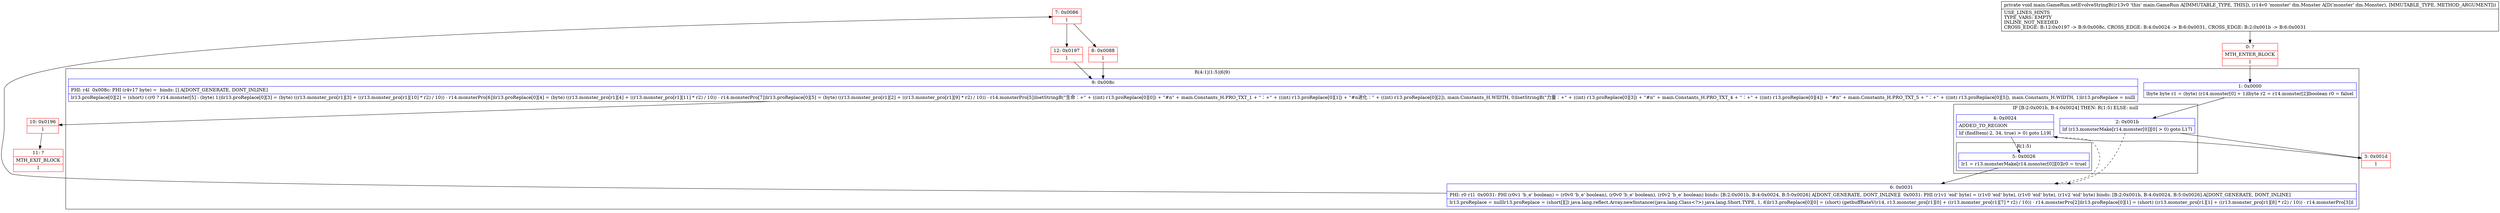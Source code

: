 digraph "CFG formain.GameRun.setEvolveStringB(Ldm\/Monster;)V" {
subgraph cluster_Region_1059163643 {
label = "R(4:1|(1:5)|6|9)";
node [shape=record,color=blue];
Node_1 [shape=record,label="{1\:\ 0x0000|lbyte byte r1 = (byte) (r14.monster[0] + 1)lbyte r2 = r14.monster[2]lboolean r0 = falsel}"];
subgraph cluster_IfRegion_643157923 {
label = "IF [B:2:0x001b, B:4:0x0024] THEN: R(1:5) ELSE: null";
node [shape=record,color=blue];
Node_2 [shape=record,label="{2\:\ 0x001b|lif (r13.monsterMake[r14.monster[0]][0] \> 0) goto L17l}"];
Node_4 [shape=record,label="{4\:\ 0x0024|ADDED_TO_REGION\l|lif (findItem(\-2, 34, true) \> 0) goto L19l}"];
subgraph cluster_Region_107041217 {
label = "R(1:5)";
node [shape=record,color=blue];
Node_5 [shape=record,label="{5\:\ 0x0026|lr1 = r13.monsterMake[r14.monster[0]][0]lr0 = truel}"];
}
}
Node_6 [shape=record,label="{6\:\ 0x0031|PHI: r0 r1l  0x0031: PHI (r0v1 'b_e' boolean) = (r0v0 'b_e' boolean), (r0v0 'b_e' boolean), (r0v2 'b_e' boolean) binds: [B:2:0x001b, B:4:0x0024, B:5:0x0026] A[DONT_GENERATE, DONT_INLINE]l  0x0031: PHI (r1v1 'eid' byte) = (r1v0 'eid' byte), (r1v0 'eid' byte), (r1v2 'eid' byte) binds: [B:2:0x001b, B:4:0x0024, B:5:0x0026] A[DONT_GENERATE, DONT_INLINE]\l|lr13.proReplace = nulllr13.proReplace = (short[][]) java.lang.reflect.Array.newInstance((java.lang.Class\<?\>) java.lang.Short.TYPE, 1, 6)lr13.proReplace[0][0] = (short) (getbuffRateV(r14, r13.monster_pro[r1][0] + ((r13.monster_pro[r1][7] * r2) \/ 10)) \- r14.monsterPro[2])lr13.proReplace[0][1] = (short) ((r13.monster_pro[r1][1] + ((r13.monster_pro[r1][8] * r2) \/ 10)) \- r14.monsterPro[3])l}"];
Node_9 [shape=record,label="{9\:\ 0x008c|PHI: r4l  0x008c: PHI (r4v17 byte) =  binds: [] A[DONT_GENERATE, DONT_INLINE]\l|lr13.proReplace[0][2] = (short) (\-(r0 ? r14.monster[5] : (byte) 1))lr13.proReplace[0][3] = (byte) ((r13.monster_pro[r1][3] + ((r13.monster_pro[r1][10] * r2) \/ 10)) \- r14.monsterPro[6])lr13.proReplace[0][4] = (byte) ((r13.monster_pro[r1][4] + ((r13.monster_pro[r1][11] * r2) \/ 10)) \- r14.monsterPro[7])lr13.proReplace[0][5] = (byte) ((r13.monster_pro[r1][2] + ((r13.monster_pro[r1][9] * r2) \/ 10)) \- r14.monsterPro[5])lsetStringB(\"生命：+\" + ((int) r13.proReplace[0][0]) + \"#n\" + main.Constants_H.PRO_TXT_1 + \"：+\" + ((int) r13.proReplace[0][1]) + \"#n进化：\" + ((int) r13.proReplace[0][2]), main.Constants_H.WIDTH, 0)lsetStringB(\"力量：+\" + ((int) r13.proReplace[0][3]) + \"#n\" + main.Constants_H.PRO_TXT_4 + \"：+\" + ((int) r13.proReplace[0][4]) + \"#n\" + main.Constants_H.PRO_TXT_5 + \"：+\" + ((int) r13.proReplace[0][5]), main.Constants_H.WIDTH, 1)lr13.proReplace = nulll}"];
}
Node_0 [shape=record,color=red,label="{0\:\ ?|MTH_ENTER_BLOCK\l|l}"];
Node_3 [shape=record,color=red,label="{3\:\ 0x001d|l}"];
Node_7 [shape=record,color=red,label="{7\:\ 0x0086|l}"];
Node_8 [shape=record,color=red,label="{8\:\ 0x0088|l}"];
Node_10 [shape=record,color=red,label="{10\:\ 0x0196|l}"];
Node_11 [shape=record,color=red,label="{11\:\ ?|MTH_EXIT_BLOCK\l|l}"];
Node_12 [shape=record,color=red,label="{12\:\ 0x0197|l}"];
MethodNode[shape=record,label="{private void main.GameRun.setEvolveStringB((r13v0 'this' main.GameRun A[IMMUTABLE_TYPE, THIS]), (r14v0 'monster' dm.Monster A[D('monster' dm.Monster), IMMUTABLE_TYPE, METHOD_ARGUMENT]))  | USE_LINES_HINTS\lTYPE_VARS: EMPTY\lINLINE_NOT_NEEDED\lCROSS_EDGE: B:12:0x0197 \-\> B:9:0x008c, CROSS_EDGE: B:4:0x0024 \-\> B:6:0x0031, CROSS_EDGE: B:2:0x001b \-\> B:6:0x0031\l}"];
MethodNode -> Node_0;
Node_1 -> Node_2;
Node_2 -> Node_3;
Node_2 -> Node_6[style=dashed];
Node_4 -> Node_5;
Node_4 -> Node_6[style=dashed];
Node_5 -> Node_6;
Node_6 -> Node_7;
Node_9 -> Node_10;
Node_0 -> Node_1;
Node_3 -> Node_4;
Node_7 -> Node_8;
Node_7 -> Node_12;
Node_8 -> Node_9;
Node_10 -> Node_11;
Node_12 -> Node_9;
}

